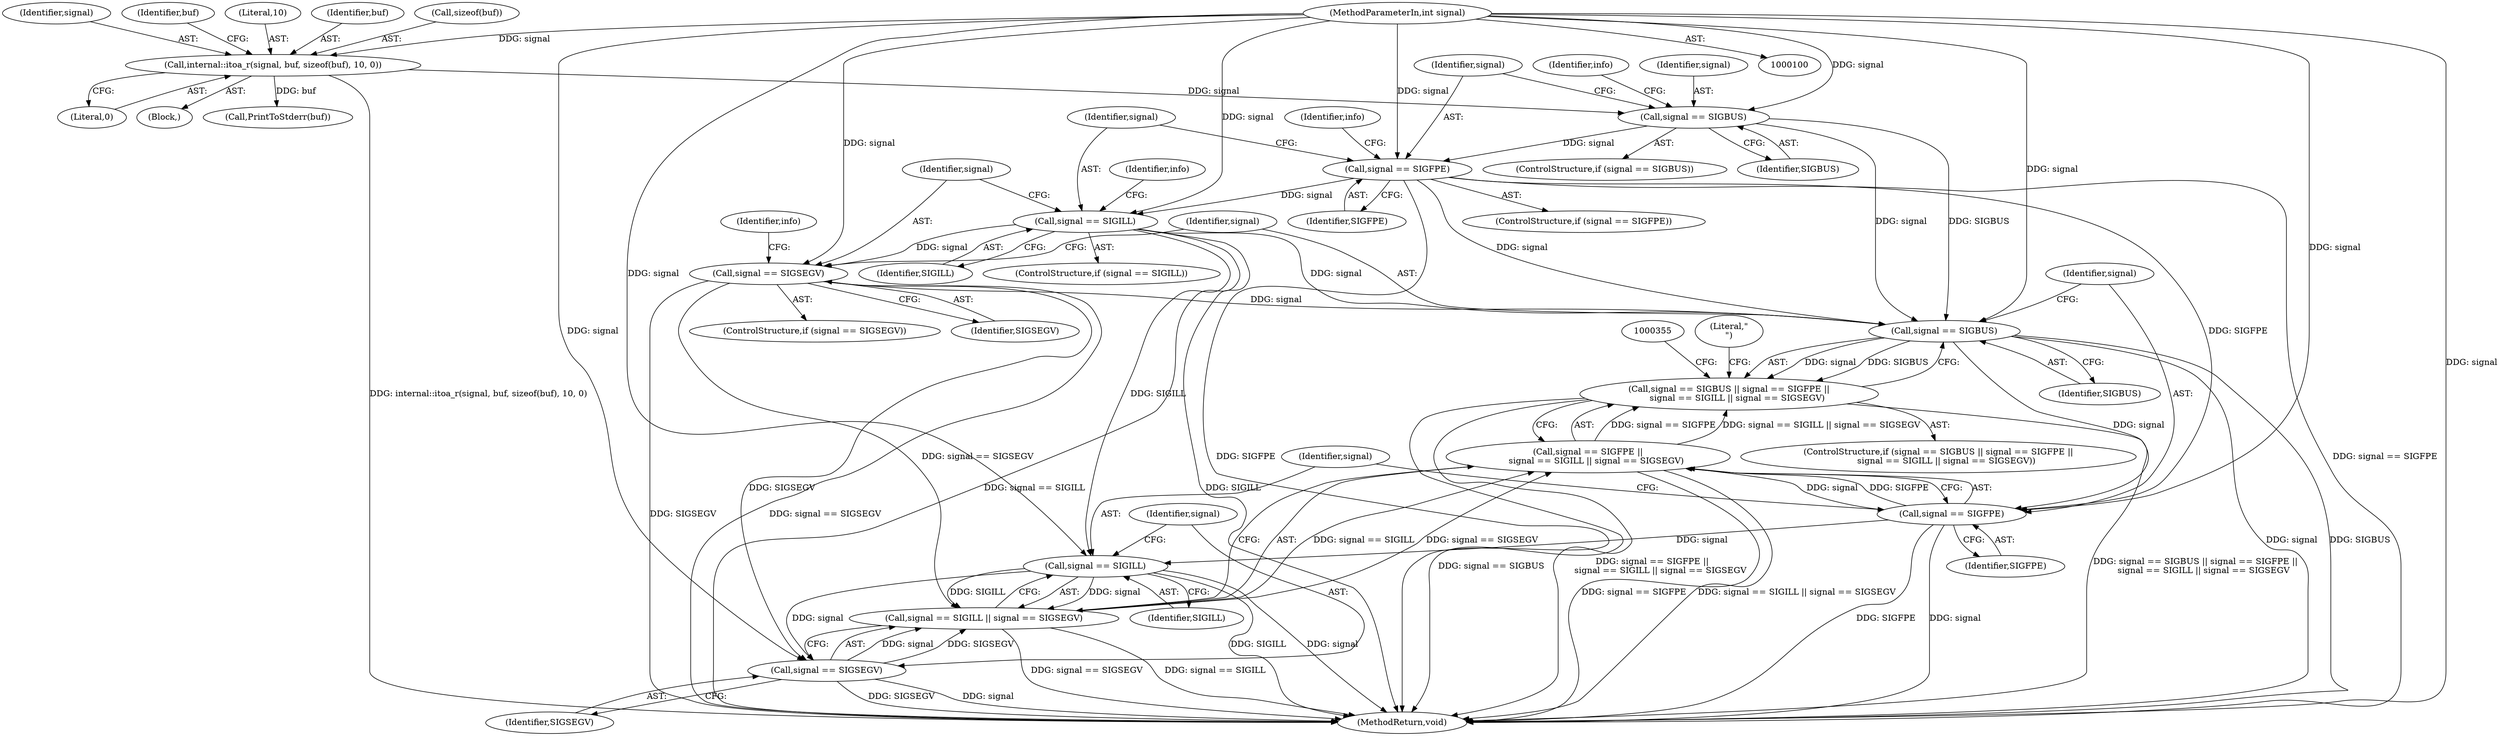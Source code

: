 digraph "0_Chrome_805eabb91d386c86bd64336c7643f6dfa864151d@API" {
"1000312" [label="(Call,signal == SIGSEGV)"];
"1000241" [label="(Call,signal == SIGILL)"];
"1000161" [label="(Call,signal == SIGFPE)"];
"1000126" [label="(Call,signal == SIGBUS)"];
"1000116" [label="(Call,internal::itoa_r(signal, buf, sizeof(buf), 10, 0))"];
"1000101" [label="(MethodParameterIn,int signal)"];
"1000338" [label="(Call,signal == SIGBUS)"];
"1000337" [label="(Call,signal == SIGBUS || signal == SIGFPE ||\n      signal == SIGILL || signal == SIGSEGV)"];
"1000342" [label="(Call,signal == SIGFPE)"];
"1000341" [label="(Call,signal == SIGFPE ||\n      signal == SIGILL || signal == SIGSEGV)"];
"1000346" [label="(Call,signal == SIGILL)"];
"1000345" [label="(Call,signal == SIGILL || signal == SIGSEGV)"];
"1000349" [label="(Call,signal == SIGSEGV)"];
"1000312" [label="(Call,signal == SIGSEGV)"];
"1000347" [label="(Identifier,signal)"];
"1000124" [label="(Identifier,buf)"];
"1000351" [label="(Identifier,SIGSEGV)"];
"1000121" [label="(Literal,10)"];
"1000126" [label="(Call,signal == SIGBUS)"];
"1000339" [label="(Identifier,signal)"];
"1000160" [label="(ControlStructure,if (signal == SIGFPE))"];
"1000162" [label="(Identifier,signal)"];
"1000349" [label="(Call,signal == SIGSEGV)"];
"1000122" [label="(Literal,0)"];
"1000101" [label="(MethodParameterIn,int signal)"];
"1000127" [label="(Identifier,signal)"];
"1000241" [label="(Call,signal == SIGILL)"];
"1000340" [label="(Identifier,SIGBUS)"];
"1000118" [label="(Identifier,buf)"];
"1000243" [label="(Identifier,SIGILL)"];
"1000311" [label="(ControlStructure,if (signal == SIGSEGV))"];
"1000342" [label="(Call,signal == SIGFPE)"];
"1000119" [label="(Call,sizeof(buf))"];
"1000125" [label="(ControlStructure,if (signal == SIGBUS))"];
"1000242" [label="(Identifier,signal)"];
"1000163" [label="(Identifier,SIGFPE)"];
"1000161" [label="(Call,signal == SIGFPE)"];
"1000367" [label="(Literal,\"\n\")"];
"1000313" [label="(Identifier,signal)"];
"1000343" [label="(Identifier,signal)"];
"1000336" [label="(ControlStructure,if (signal == SIGBUS || signal == SIGFPE ||\n      signal == SIGILL || signal == SIGSEGV))"];
"1000350" [label="(Identifier,signal)"];
"1000337" [label="(Call,signal == SIGBUS || signal == SIGFPE ||\n      signal == SIGILL || signal == SIGSEGV)"];
"1000104" [label="(Block,)"];
"1000341" [label="(Call,signal == SIGFPE ||\n      signal == SIGILL || signal == SIGSEGV)"];
"1000345" [label="(Call,signal == SIGILL || signal == SIGSEGV)"];
"1000338" [label="(Call,signal == SIGBUS)"];
"1000319" [label="(Identifier,info)"];
"1000128" [label="(Identifier,SIGBUS)"];
"1000133" [label="(Identifier,info)"];
"1000116" [label="(Call,internal::itoa_r(signal, buf, sizeof(buf), 10, 0))"];
"1000123" [label="(Call,PrintToStderr(buf))"];
"1000346" [label="(Call,signal == SIGILL)"];
"1000445" [label="(MethodReturn,void)"];
"1000314" [label="(Identifier,SIGSEGV)"];
"1000240" [label="(ControlStructure,if (signal == SIGILL))"];
"1000344" [label="(Identifier,SIGFPE)"];
"1000348" [label="(Identifier,SIGILL)"];
"1000117" [label="(Identifier,signal)"];
"1000168" [label="(Identifier,info)"];
"1000248" [label="(Identifier,info)"];
"1000312" -> "1000311"  [label="AST: "];
"1000312" -> "1000314"  [label="CFG: "];
"1000313" -> "1000312"  [label="AST: "];
"1000314" -> "1000312"  [label="AST: "];
"1000319" -> "1000312"  [label="CFG: "];
"1000339" -> "1000312"  [label="CFG: "];
"1000312" -> "1000445"  [label="DDG: signal == SIGSEGV"];
"1000312" -> "1000445"  [label="DDG: SIGSEGV"];
"1000241" -> "1000312"  [label="DDG: signal"];
"1000101" -> "1000312"  [label="DDG: signal"];
"1000312" -> "1000338"  [label="DDG: signal"];
"1000312" -> "1000345"  [label="DDG: signal == SIGSEGV"];
"1000312" -> "1000349"  [label="DDG: SIGSEGV"];
"1000241" -> "1000240"  [label="AST: "];
"1000241" -> "1000243"  [label="CFG: "];
"1000242" -> "1000241"  [label="AST: "];
"1000243" -> "1000241"  [label="AST: "];
"1000248" -> "1000241"  [label="CFG: "];
"1000313" -> "1000241"  [label="CFG: "];
"1000241" -> "1000445"  [label="DDG: signal == SIGILL"];
"1000241" -> "1000445"  [label="DDG: SIGILL"];
"1000161" -> "1000241"  [label="DDG: signal"];
"1000101" -> "1000241"  [label="DDG: signal"];
"1000241" -> "1000338"  [label="DDG: signal"];
"1000241" -> "1000346"  [label="DDG: SIGILL"];
"1000161" -> "1000160"  [label="AST: "];
"1000161" -> "1000163"  [label="CFG: "];
"1000162" -> "1000161"  [label="AST: "];
"1000163" -> "1000161"  [label="AST: "];
"1000168" -> "1000161"  [label="CFG: "];
"1000242" -> "1000161"  [label="CFG: "];
"1000161" -> "1000445"  [label="DDG: SIGFPE"];
"1000161" -> "1000445"  [label="DDG: signal == SIGFPE"];
"1000126" -> "1000161"  [label="DDG: signal"];
"1000101" -> "1000161"  [label="DDG: signal"];
"1000161" -> "1000338"  [label="DDG: signal"];
"1000161" -> "1000342"  [label="DDG: SIGFPE"];
"1000126" -> "1000125"  [label="AST: "];
"1000126" -> "1000128"  [label="CFG: "];
"1000127" -> "1000126"  [label="AST: "];
"1000128" -> "1000126"  [label="AST: "];
"1000133" -> "1000126"  [label="CFG: "];
"1000162" -> "1000126"  [label="CFG: "];
"1000116" -> "1000126"  [label="DDG: signal"];
"1000101" -> "1000126"  [label="DDG: signal"];
"1000126" -> "1000338"  [label="DDG: signal"];
"1000126" -> "1000338"  [label="DDG: SIGBUS"];
"1000116" -> "1000104"  [label="AST: "];
"1000116" -> "1000122"  [label="CFG: "];
"1000117" -> "1000116"  [label="AST: "];
"1000118" -> "1000116"  [label="AST: "];
"1000119" -> "1000116"  [label="AST: "];
"1000121" -> "1000116"  [label="AST: "];
"1000122" -> "1000116"  [label="AST: "];
"1000124" -> "1000116"  [label="CFG: "];
"1000116" -> "1000445"  [label="DDG: internal::itoa_r(signal, buf, sizeof(buf), 10, 0)"];
"1000101" -> "1000116"  [label="DDG: signal"];
"1000116" -> "1000123"  [label="DDG: buf"];
"1000101" -> "1000100"  [label="AST: "];
"1000101" -> "1000445"  [label="DDG: signal"];
"1000101" -> "1000338"  [label="DDG: signal"];
"1000101" -> "1000342"  [label="DDG: signal"];
"1000101" -> "1000346"  [label="DDG: signal"];
"1000101" -> "1000349"  [label="DDG: signal"];
"1000338" -> "1000337"  [label="AST: "];
"1000338" -> "1000340"  [label="CFG: "];
"1000339" -> "1000338"  [label="AST: "];
"1000340" -> "1000338"  [label="AST: "];
"1000343" -> "1000338"  [label="CFG: "];
"1000337" -> "1000338"  [label="CFG: "];
"1000338" -> "1000445"  [label="DDG: signal"];
"1000338" -> "1000445"  [label="DDG: SIGBUS"];
"1000338" -> "1000337"  [label="DDG: signal"];
"1000338" -> "1000337"  [label="DDG: SIGBUS"];
"1000338" -> "1000342"  [label="DDG: signal"];
"1000337" -> "1000336"  [label="AST: "];
"1000337" -> "1000341"  [label="CFG: "];
"1000341" -> "1000337"  [label="AST: "];
"1000355" -> "1000337"  [label="CFG: "];
"1000367" -> "1000337"  [label="CFG: "];
"1000337" -> "1000445"  [label="DDG: signal == SIGBUS"];
"1000337" -> "1000445"  [label="DDG: signal == SIGFPE ||\n      signal == SIGILL || signal == SIGSEGV"];
"1000337" -> "1000445"  [label="DDG: signal == SIGBUS || signal == SIGFPE ||\n      signal == SIGILL || signal == SIGSEGV"];
"1000341" -> "1000337"  [label="DDG: signal == SIGFPE"];
"1000341" -> "1000337"  [label="DDG: signal == SIGILL || signal == SIGSEGV"];
"1000342" -> "1000341"  [label="AST: "];
"1000342" -> "1000344"  [label="CFG: "];
"1000343" -> "1000342"  [label="AST: "];
"1000344" -> "1000342"  [label="AST: "];
"1000347" -> "1000342"  [label="CFG: "];
"1000341" -> "1000342"  [label="CFG: "];
"1000342" -> "1000445"  [label="DDG: SIGFPE"];
"1000342" -> "1000445"  [label="DDG: signal"];
"1000342" -> "1000341"  [label="DDG: signal"];
"1000342" -> "1000341"  [label="DDG: SIGFPE"];
"1000342" -> "1000346"  [label="DDG: signal"];
"1000341" -> "1000345"  [label="CFG: "];
"1000345" -> "1000341"  [label="AST: "];
"1000341" -> "1000445"  [label="DDG: signal == SIGFPE"];
"1000341" -> "1000445"  [label="DDG: signal == SIGILL || signal == SIGSEGV"];
"1000345" -> "1000341"  [label="DDG: signal == SIGILL"];
"1000345" -> "1000341"  [label="DDG: signal == SIGSEGV"];
"1000346" -> "1000345"  [label="AST: "];
"1000346" -> "1000348"  [label="CFG: "];
"1000347" -> "1000346"  [label="AST: "];
"1000348" -> "1000346"  [label="AST: "];
"1000350" -> "1000346"  [label="CFG: "];
"1000345" -> "1000346"  [label="CFG: "];
"1000346" -> "1000445"  [label="DDG: SIGILL"];
"1000346" -> "1000445"  [label="DDG: signal"];
"1000346" -> "1000345"  [label="DDG: signal"];
"1000346" -> "1000345"  [label="DDG: SIGILL"];
"1000346" -> "1000349"  [label="DDG: signal"];
"1000345" -> "1000349"  [label="CFG: "];
"1000349" -> "1000345"  [label="AST: "];
"1000345" -> "1000445"  [label="DDG: signal == SIGSEGV"];
"1000345" -> "1000445"  [label="DDG: signal == SIGILL"];
"1000349" -> "1000345"  [label="DDG: signal"];
"1000349" -> "1000345"  [label="DDG: SIGSEGV"];
"1000349" -> "1000351"  [label="CFG: "];
"1000350" -> "1000349"  [label="AST: "];
"1000351" -> "1000349"  [label="AST: "];
"1000349" -> "1000445"  [label="DDG: SIGSEGV"];
"1000349" -> "1000445"  [label="DDG: signal"];
}
